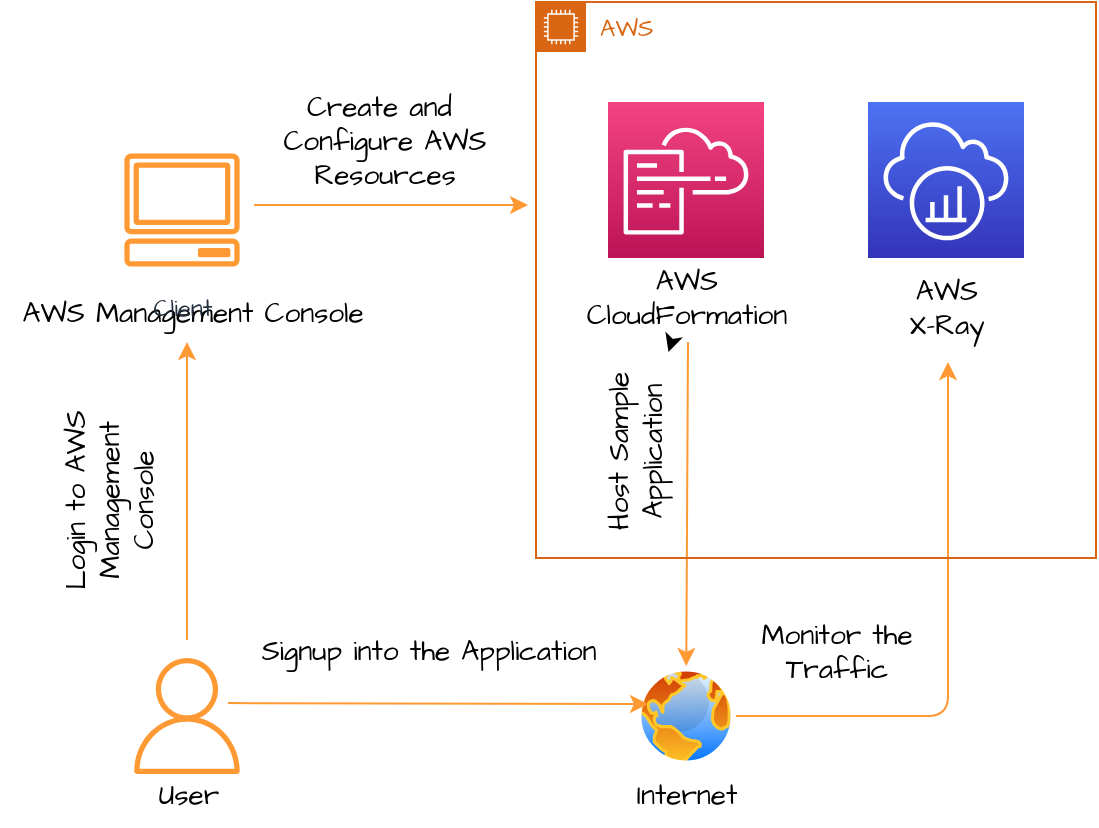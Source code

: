 <mxfile>
    <diagram id="z8Vsb6nGXZevrCQU7suJ" name="Page-1">
        <mxGraphModel dx="1458" dy="1033" grid="1" gridSize="10" guides="1" tooltips="1" connect="1" arrows="1" fold="1" page="1" pageScale="1" pageWidth="850" pageHeight="1100" background="none" math="0" shadow="0">
            <root>
                <mxCell id="0"/>
                <mxCell id="1" parent="0"/>
                <mxCell id="16" style="edgeStyle=none;hachureGap=4;html=1;fontFamily=Architects Daughter;fontSource=https%3A%2F%2Ffonts.googleapis.com%2Fcss%3Ffamily%3DArchitects%2BDaughter;fontSize=16;snapToPoint=0;fixDash=0;backgroundOutline=0;metaEdit=0;strokeWidth=1;strokeColor=#FF9933;" edge="1" parent="1">
                    <mxGeometry relative="1" as="geometry">
                        <mxPoint x="360" y="301.5" as="targetPoint"/>
                        <mxPoint x="223" y="301.5" as="sourcePoint"/>
                    </mxGeometry>
                </mxCell>
                <mxCell id="17" style="edgeStyle=none;hachureGap=4;html=1;fontFamily=Architects Daughter;fontSource=https%3A%2F%2Ffonts.googleapis.com%2Fcss%3Ffamily%3DArchitects%2BDaughter;fontSize=16;snapToPoint=0;fixDash=0;backgroundOutline=0;metaEdit=0;strokeWidth=1;strokeColor=#FF9933;" edge="1" parent="1">
                    <mxGeometry relative="1" as="geometry">
                        <mxPoint x="189.5" y="370" as="targetPoint"/>
                        <mxPoint x="189.5" y="519" as="sourcePoint"/>
                    </mxGeometry>
                </mxCell>
                <mxCell id="5" value="" style="aspect=fixed;perimeter=ellipsePerimeter;html=1;align=center;shadow=0;spacingTop=3;image;image=img/lib/active_directory/internet_globe.svg;hachureGap=4;fontFamily=Architects Daughter;fontSource=https%3A%2F%2Ffonts.googleapis.com%2Fcss%3Ffamily%3DArchitects%2BDaughter;fontSize=20;snapToPoint=0;fixDash=0;backgroundOutline=0;metaEdit=0;strokeWidth=1;" vertex="1" parent="1">
                    <mxGeometry x="414" y="532" width="50" height="50" as="geometry"/>
                </mxCell>
                <mxCell id="10" value="" style="points=[[0,0,0],[0.25,0,0],[0.5,0,0],[0.75,0,0],[1,0,0],[0,1,0],[0.25,1,0],[0.5,1,0],[0.75,1,0],[1,1,0],[0,0.25,0],[0,0.5,0],[0,0.75,0],[1,0.25,0],[1,0.5,0],[1,0.75,0]];outlineConnect=0;fontColor=#232F3E;gradientColor=#4D72F3;gradientDirection=north;fillColor=#3334B9;strokeColor=#ffffff;verticalLabelPosition=bottom;verticalAlign=top;align=center;html=1;fontSize=12;fontStyle=0;aspect=fixed;shape=mxgraph.aws4.resourceIcon;resIcon=mxgraph.aws4.xray;hachureGap=4;fontFamily=Architects Daughter;fontSource=https%3A%2F%2Ffonts.googleapis.com%2Fcss%3Ffamily%3DArchitects%2BDaughter;snapToPoint=0;fixDash=0;backgroundOutline=0;metaEdit=0;strokeWidth=1;" vertex="1" parent="1">
                    <mxGeometry x="530" y="250" width="78" height="78" as="geometry"/>
                </mxCell>
                <mxCell id="12" style="edgeStyle=none;hachureGap=4;html=1;fontFamily=Architects Daughter;fontSource=https%3A%2F%2Ffonts.googleapis.com%2Fcss%3Ffamily%3DArchitects%2BDaughter;fontSize=16;snapToPoint=0;fixDash=0;backgroundOutline=0;metaEdit=0;strokeWidth=1;strokeColor=#FF9933;" edge="1" parent="1" target="5">
                    <mxGeometry relative="1" as="geometry">
                        <mxPoint x="440" y="370" as="sourcePoint"/>
                    </mxGeometry>
                </mxCell>
                <mxCell id="11" value="" style="points=[[0,0,0],[0.25,0,0],[0.5,0,0],[0.75,0,0],[1,0,0],[0,1,0],[0.25,1,0],[0.5,1,0],[0.75,1,0],[1,1,0],[0,0.25,0],[0,0.5,0],[0,0.75,0],[1,0.25,0],[1,0.5,0],[1,0.75,0]];points=[[0,0,0],[0.25,0,0],[0.5,0,0],[0.75,0,0],[1,0,0],[0,1,0],[0.25,1,0],[0.5,1,0],[0.75,1,0],[1,1,0],[0,0.25,0],[0,0.5,0],[0,0.75,0],[1,0.25,0],[1,0.5,0],[1,0.75,0]];outlineConnect=0;fontColor=#232F3E;gradientColor=#F34482;gradientDirection=north;fillColor=#BC1356;strokeColor=#ffffff;verticalLabelPosition=bottom;verticalAlign=top;align=center;html=1;fontSize=12;fontStyle=0;aspect=fixed;shape=mxgraph.aws4.resourceIcon;resIcon=mxgraph.aws4.cloudformation;hachureGap=4;fontFamily=Architects Daughter;fontSource=https%3A%2F%2Ffonts.googleapis.com%2Fcss%3Ffamily%3DArchitects%2BDaughter;snapToPoint=0;fixDash=0;backgroundOutline=0;metaEdit=0;strokeWidth=1;" vertex="1" parent="1">
                    <mxGeometry x="400" y="250" width="78" height="78" as="geometry"/>
                </mxCell>
                <mxCell id="14" value="" style="edgeStyle=none;hachureGap=4;html=1;fontFamily=Architects Daughter;fontSource=https%3A%2F%2Ffonts.googleapis.com%2Fcss%3Ffamily%3DArchitects%2BDaughter;fontSize=16;snapToPoint=0;fixDash=0;backgroundOutline=0;metaEdit=0;strokeWidth=1;rounded=1;strokeColor=#FF9933;" edge="1" parent="1" source="5">
                    <mxGeometry relative="1" as="geometry">
                        <mxPoint x="570" y="380" as="targetPoint"/>
                        <Array as="points">
                            <mxPoint x="570" y="557"/>
                        </Array>
                    </mxGeometry>
                </mxCell>
                <mxCell id="15" style="edgeStyle=none;hachureGap=4;html=1;fontFamily=Architects Daughter;fontSource=https%3A%2F%2Ffonts.googleapis.com%2Fcss%3Ffamily%3DArchitects%2BDaughter;fontSize=16;snapToPoint=0;fixDash=0;backgroundOutline=0;metaEdit=0;strokeWidth=1;strokeColor=#FF9933;" edge="1" parent="1">
                    <mxGeometry relative="1" as="geometry">
                        <mxPoint x="210" y="550.544" as="sourcePoint"/>
                        <mxPoint x="420" y="551" as="targetPoint"/>
                    </mxGeometry>
                </mxCell>
                <mxCell id="19" value="&lt;font style=&quot;font-size: 14px;&quot;&gt;AWS Management Console&lt;/font&gt;" style="text;html=1;align=center;verticalAlign=middle;resizable=0;points=[];autosize=1;strokeColor=none;fillColor=none;fontSize=20;fontFamily=Architects Daughter;hachureGap=4;fontSource=https%3A%2F%2Ffonts.googleapis.com%2Fcss%3Ffamily%3DArchitects%2BDaughter;snapToPoint=0;fixDash=0;backgroundOutline=0;metaEdit=0;strokeWidth=1;" vertex="1" parent="1">
                    <mxGeometry x="96.5" y="333" width="190" height="40" as="geometry"/>
                </mxCell>
                <mxCell id="20" value="User" style="text;html=1;align=center;verticalAlign=middle;resizable=0;points=[];autosize=1;strokeColor=none;fillColor=none;fontSize=14;fontFamily=Architects Daughter;hachureGap=4;fontSource=https%3A%2F%2Ffonts.googleapis.com%2Fcss%3Ffamily%3DArchitects%2BDaughter;snapToPoint=0;fixDash=0;backgroundOutline=0;metaEdit=0;strokeWidth=1;" vertex="1" parent="1">
                    <mxGeometry x="164.5" y="582" width="50" height="30" as="geometry"/>
                </mxCell>
                <mxCell id="21" value="Internet" style="text;html=1;align=center;verticalAlign=middle;resizable=0;points=[];autosize=1;strokeColor=none;fillColor=none;fontSize=14;fontFamily=Architects Daughter;hachureGap=4;fontSource=https%3A%2F%2Ffonts.googleapis.com%2Fcss%3Ffamily%3DArchitects%2BDaughter;snapToPoint=0;fixDash=0;backgroundOutline=0;metaEdit=0;strokeWidth=1;" vertex="1" parent="1">
                    <mxGeometry x="404" y="582" width="70" height="30" as="geometry"/>
                </mxCell>
                <mxCell id="22" value="Signup into the Application" style="text;html=1;align=center;verticalAlign=middle;resizable=0;points=[];autosize=1;strokeColor=none;fillColor=none;fontSize=14;fontFamily=Architects Daughter;hachureGap=4;fontSource=https%3A%2F%2Ffonts.googleapis.com%2Fcss%3Ffamily%3DArchitects%2BDaughter;snapToPoint=0;fixDash=0;backgroundOutline=0;metaEdit=0;strokeWidth=1;" vertex="1" parent="1">
                    <mxGeometry x="214.5" y="510" width="190" height="30" as="geometry"/>
                </mxCell>
                <mxCell id="35" value="" style="edgeStyle=none;html=1;" edge="1" parent="1" source="24" target="26">
                    <mxGeometry relative="1" as="geometry"/>
                </mxCell>
                <mxCell id="25" value="AWS&lt;br&gt;X-Ray" style="text;html=1;align=center;verticalAlign=middle;resizable=0;points=[];autosize=1;strokeColor=none;fillColor=none;fontSize=14;fontFamily=Architects Daughter;hachureGap=4;fontSource=https%3A%2F%2Ffonts.googleapis.com%2Fcss%3Ffamily%3DArchitects%2BDaughter;snapToPoint=0;fixDash=0;backgroundOutline=0;metaEdit=0;strokeWidth=1;" vertex="1" parent="1">
                    <mxGeometry x="539" y="328" width="60" height="50" as="geometry"/>
                </mxCell>
                <mxCell id="26" value="Host Sample&lt;br&gt;Application" style="text;html=1;align=center;verticalAlign=middle;resizable=0;points=[];autosize=1;strokeColor=none;fillColor=none;fontSize=14;fontFamily=Architects Daughter;hachureGap=4;fontSource=https%3A%2F%2Ffonts.googleapis.com%2Fcss%3Ffamily%3DArchitects%2BDaughter;rotation=270;snapToPoint=0;fixDash=0;backgroundOutline=0;metaEdit=0;strokeWidth=1;" vertex="1" parent="1">
                    <mxGeometry x="364" y="400" width="100" height="50" as="geometry"/>
                </mxCell>
                <mxCell id="27" value="Monitor the&lt;br&gt;Traffic" style="text;html=1;align=center;verticalAlign=middle;resizable=0;points=[];autosize=1;strokeColor=none;fillColor=none;fontSize=14;fontFamily=Architects Daughter;hachureGap=4;fontSource=https%3A%2F%2Ffonts.googleapis.com%2Fcss%3Ffamily%3DArchitects%2BDaughter;snapToPoint=0;fixDash=0;backgroundOutline=0;metaEdit=0;strokeWidth=1;" vertex="1" parent="1">
                    <mxGeometry x="464" y="500" width="100" height="50" as="geometry"/>
                </mxCell>
                <mxCell id="28" value="Login to AWS&lt;br&gt;Management&lt;br&gt;Console" style="text;html=1;align=center;verticalAlign=middle;resizable=0;points=[];autosize=1;strokeColor=none;fillColor=none;fontSize=14;fontFamily=Architects Daughter;hachureGap=4;fontSource=https%3A%2F%2Ffonts.googleapis.com%2Fcss%3Ffamily%3DArchitects%2BDaughter;rotation=270;snapToPoint=0;fixDash=0;backgroundOutline=0;metaEdit=0;strokeWidth=1;" vertex="1" parent="1">
                    <mxGeometry x="96.5" y="420" width="110" height="60" as="geometry"/>
                </mxCell>
                <mxCell id="30" value="Create and&amp;nbsp;&lt;br&gt;Configure AWS&lt;br&gt;Resources" style="text;html=1;align=center;verticalAlign=middle;resizable=0;points=[];autosize=1;strokeColor=none;fillColor=none;fontSize=14;fontFamily=Architects Daughter;hachureGap=4;fontSource=https%3A%2F%2Ffonts.googleapis.com%2Fcss%3Ffamily%3DArchitects%2BDaughter;snapToPoint=0;fixDash=0;backgroundOutline=0;metaEdit=0;strokeWidth=1;" vertex="1" parent="1">
                    <mxGeometry x="223" y="240" width="130" height="60" as="geometry"/>
                </mxCell>
                <mxCell id="31" value="" style="outlineConnect=0;fontColor=#232F3E;gradientColor=none;fillColor=#FF9933;strokeColor=none;dashed=0;verticalLabelPosition=bottom;verticalAlign=top;align=center;html=1;fontSize=12;fontStyle=0;aspect=fixed;pointerEvents=1;shape=mxgraph.aws4.user;hachureGap=4;strokeWidth=1;fontFamily=Architects Daughter;fontSource=https%3A%2F%2Ffonts.googleapis.com%2Fcss%3Ffamily%3DArchitects%2BDaughter;" vertex="1" parent="1">
                    <mxGeometry x="160.5" y="528" width="58" height="58" as="geometry"/>
                </mxCell>
                <mxCell id="32" value="AWS" style="points=[[0,0],[0.25,0],[0.5,0],[0.75,0],[1,0],[1,0.25],[1,0.5],[1,0.75],[1,1],[0.75,1],[0.5,1],[0.25,1],[0,1],[0,0.75],[0,0.5],[0,0.25]];outlineConnect=0;gradientColor=none;html=1;whiteSpace=wrap;fontSize=12;fontStyle=0;container=1;pointerEvents=0;collapsible=0;recursiveResize=0;shape=mxgraph.aws4.group;grIcon=mxgraph.aws4.group_ec2_instance_contents;strokeColor=#D86613;fillColor=none;verticalAlign=top;align=left;spacingLeft=30;fontColor=#D86613;dashed=0;hachureGap=4;strokeWidth=1;fontFamily=Architects Daughter;fontSource=https%3A%2F%2Ffonts.googleapis.com%2Fcss%3Ffamily%3DArchitects%2BDaughter;" vertex="1" parent="1">
                    <mxGeometry x="364" y="200" width="280" height="278" as="geometry"/>
                </mxCell>
                <mxCell id="24" value="AWS &lt;br&gt;CloudFormation" style="text;html=1;align=center;verticalAlign=middle;resizable=0;points=[];autosize=1;strokeColor=none;fillColor=none;fontSize=14;fontFamily=Architects Daughter;hachureGap=4;fontSource=https%3A%2F%2Ffonts.googleapis.com%2Fcss%3Ffamily%3DArchitects%2BDaughter;snapToPoint=0;fixDash=0;backgroundOutline=0;metaEdit=0;strokeWidth=1;" vertex="1" parent="32">
                    <mxGeometry x="15" y="123" width="120" height="50" as="geometry"/>
                </mxCell>
                <mxCell id="34" value="Client" style="outlineConnect=0;fontColor=#232F3E;gradientColor=none;strokeColor=#FF9933;fillColor=none;dashed=0;verticalLabelPosition=bottom;verticalAlign=top;align=center;html=1;fontSize=12;fontStyle=0;aspect=fixed;shape=mxgraph.aws4.resourceIcon;resIcon=mxgraph.aws4.client;rounded=0;hachureGap=4;strokeWidth=1;fontFamily=Architects Daughter;fontSource=https%3A%2F%2Ffonts.googleapis.com%2Fcss%3Ffamily%3DArchitects%2BDaughter;shadow=0;" vertex="1" parent="1">
                    <mxGeometry x="151" y="268" width="72" height="72" as="geometry"/>
                </mxCell>
            </root>
        </mxGraphModel>
    </diagram>
</mxfile>